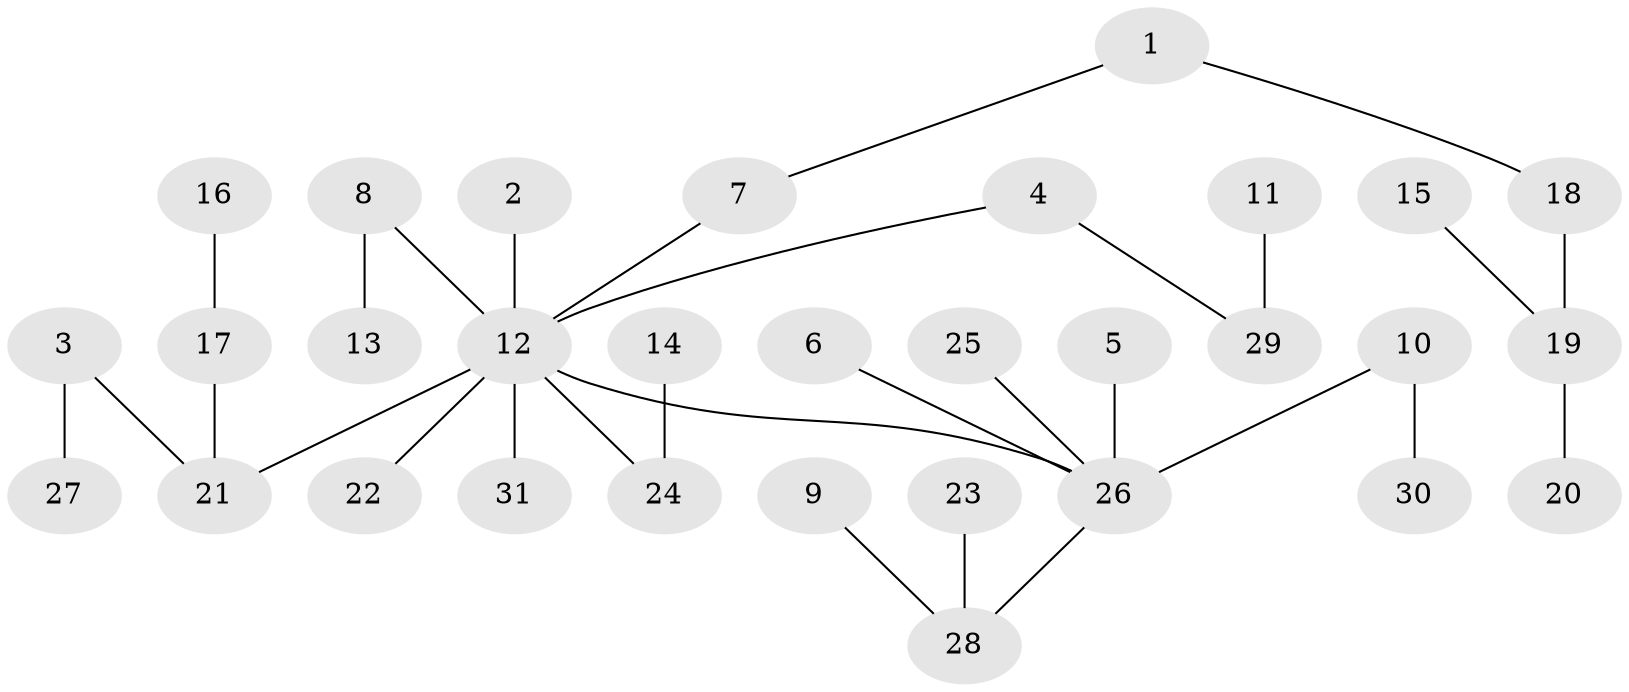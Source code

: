 // original degree distribution, {3: 0.12903225806451613, 10: 0.016129032258064516, 2: 0.24193548387096775, 5: 0.016129032258064516, 1: 0.532258064516129, 8: 0.016129032258064516, 4: 0.04838709677419355}
// Generated by graph-tools (version 1.1) at 2025/02/03/09/25 03:02:21]
// undirected, 31 vertices, 30 edges
graph export_dot {
graph [start="1"]
  node [color=gray90,style=filled];
  1;
  2;
  3;
  4;
  5;
  6;
  7;
  8;
  9;
  10;
  11;
  12;
  13;
  14;
  15;
  16;
  17;
  18;
  19;
  20;
  21;
  22;
  23;
  24;
  25;
  26;
  27;
  28;
  29;
  30;
  31;
  1 -- 7 [weight=1.0];
  1 -- 18 [weight=1.0];
  2 -- 12 [weight=1.0];
  3 -- 21 [weight=1.0];
  3 -- 27 [weight=1.0];
  4 -- 12 [weight=1.0];
  4 -- 29 [weight=1.0];
  5 -- 26 [weight=1.0];
  6 -- 26 [weight=1.0];
  7 -- 12 [weight=1.0];
  8 -- 12 [weight=1.0];
  8 -- 13 [weight=1.0];
  9 -- 28 [weight=1.0];
  10 -- 26 [weight=1.0];
  10 -- 30 [weight=1.0];
  11 -- 29 [weight=1.0];
  12 -- 21 [weight=1.0];
  12 -- 22 [weight=1.0];
  12 -- 24 [weight=1.0];
  12 -- 26 [weight=1.0];
  12 -- 31 [weight=1.0];
  14 -- 24 [weight=1.0];
  15 -- 19 [weight=1.0];
  16 -- 17 [weight=1.0];
  17 -- 21 [weight=1.0];
  18 -- 19 [weight=1.0];
  19 -- 20 [weight=1.0];
  23 -- 28 [weight=1.0];
  25 -- 26 [weight=1.0];
  26 -- 28 [weight=1.0];
}
